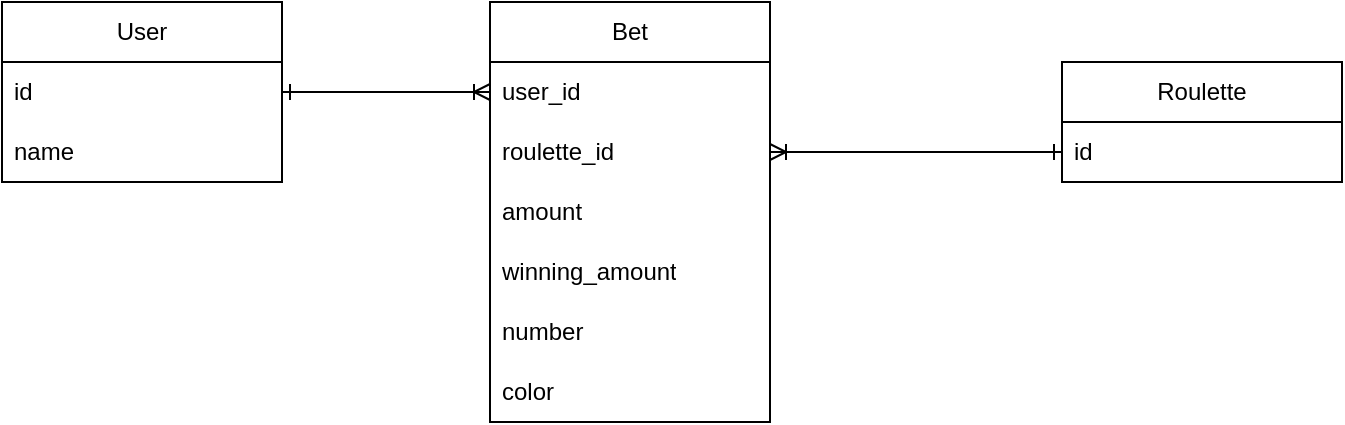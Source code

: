 <mxfile version="26.0.7">
  <diagram name="Página-1" id="Y82XVC1o22XmgwjOo2p7">
    <mxGraphModel dx="1434" dy="780" grid="1" gridSize="10" guides="1" tooltips="1" connect="1" arrows="1" fold="1" page="1" pageScale="1" pageWidth="827" pageHeight="1169" math="0" shadow="0">
      <root>
        <mxCell id="0" />
        <mxCell id="1" parent="0" />
        <mxCell id="zsR1ZtUukSWxS8lQjabt-1" value="User" style="swimlane;fontStyle=0;childLayout=stackLayout;horizontal=1;startSize=30;horizontalStack=0;resizeParent=1;resizeParentMax=0;resizeLast=0;collapsible=1;marginBottom=0;whiteSpace=wrap;html=1;" vertex="1" parent="1">
          <mxGeometry x="100" y="60" width="140" height="90" as="geometry" />
        </mxCell>
        <mxCell id="zsR1ZtUukSWxS8lQjabt-2" value="id" style="text;strokeColor=none;fillColor=none;align=left;verticalAlign=middle;spacingLeft=4;spacingRight=4;overflow=hidden;points=[[0,0.5],[1,0.5]];portConstraint=eastwest;rotatable=0;whiteSpace=wrap;html=1;" vertex="1" parent="zsR1ZtUukSWxS8lQjabt-1">
          <mxGeometry y="30" width="140" height="30" as="geometry" />
        </mxCell>
        <mxCell id="zsR1ZtUukSWxS8lQjabt-3" value="name" style="text;strokeColor=none;fillColor=none;align=left;verticalAlign=middle;spacingLeft=4;spacingRight=4;overflow=hidden;points=[[0,0.5],[1,0.5]];portConstraint=eastwest;rotatable=0;whiteSpace=wrap;html=1;" vertex="1" parent="zsR1ZtUukSWxS8lQjabt-1">
          <mxGeometry y="60" width="140" height="30" as="geometry" />
        </mxCell>
        <mxCell id="zsR1ZtUukSWxS8lQjabt-5" value="Roulette" style="swimlane;fontStyle=0;childLayout=stackLayout;horizontal=1;startSize=30;horizontalStack=0;resizeParent=1;resizeParentMax=0;resizeLast=0;collapsible=1;marginBottom=0;whiteSpace=wrap;html=1;" vertex="1" parent="1">
          <mxGeometry x="630" y="90" width="140" height="60" as="geometry" />
        </mxCell>
        <mxCell id="zsR1ZtUukSWxS8lQjabt-6" value="id" style="text;strokeColor=none;fillColor=none;align=left;verticalAlign=middle;spacingLeft=4;spacingRight=4;overflow=hidden;points=[[0,0.5],[1,0.5]];portConstraint=eastwest;rotatable=0;whiteSpace=wrap;html=1;" vertex="1" parent="zsR1ZtUukSWxS8lQjabt-5">
          <mxGeometry y="30" width="140" height="30" as="geometry" />
        </mxCell>
        <mxCell id="zsR1ZtUukSWxS8lQjabt-8" value="Bet" style="swimlane;fontStyle=0;childLayout=stackLayout;horizontal=1;startSize=30;horizontalStack=0;resizeParent=1;resizeParentMax=0;resizeLast=0;collapsible=1;marginBottom=0;whiteSpace=wrap;html=1;" vertex="1" parent="1">
          <mxGeometry x="344" y="60" width="140" height="210" as="geometry" />
        </mxCell>
        <mxCell id="zsR1ZtUukSWxS8lQjabt-9" value="user_id" style="text;strokeColor=none;fillColor=none;align=left;verticalAlign=middle;spacingLeft=4;spacingRight=4;overflow=hidden;points=[[0,0.5],[1,0.5]];portConstraint=eastwest;rotatable=0;whiteSpace=wrap;html=1;" vertex="1" parent="zsR1ZtUukSWxS8lQjabt-8">
          <mxGeometry y="30" width="140" height="30" as="geometry" />
        </mxCell>
        <mxCell id="zsR1ZtUukSWxS8lQjabt-10" value="roulette_id" style="text;strokeColor=none;fillColor=none;align=left;verticalAlign=middle;spacingLeft=4;spacingRight=4;overflow=hidden;points=[[0,0.5],[1,0.5]];portConstraint=eastwest;rotatable=0;whiteSpace=wrap;html=1;" vertex="1" parent="zsR1ZtUukSWxS8lQjabt-8">
          <mxGeometry y="60" width="140" height="30" as="geometry" />
        </mxCell>
        <mxCell id="zsR1ZtUukSWxS8lQjabt-12" value="amount" style="text;strokeColor=none;fillColor=none;align=left;verticalAlign=middle;spacingLeft=4;spacingRight=4;overflow=hidden;points=[[0,0.5],[1,0.5]];portConstraint=eastwest;rotatable=0;whiteSpace=wrap;html=1;" vertex="1" parent="zsR1ZtUukSWxS8lQjabt-8">
          <mxGeometry y="90" width="140" height="30" as="geometry" />
        </mxCell>
        <mxCell id="zsR1ZtUukSWxS8lQjabt-13" value="&lt;div&gt;&lt;span style=&quot;background-color: transparent; color: light-dark(rgb(0, 0, 0), rgb(255, 255, 255));&quot;&gt;winning_amount&lt;/span&gt;&lt;/div&gt;" style="text;strokeColor=none;fillColor=none;align=left;verticalAlign=middle;spacingLeft=4;spacingRight=4;overflow=hidden;points=[[0,0.5],[1,0.5]];portConstraint=eastwest;rotatable=0;whiteSpace=wrap;html=1;" vertex="1" parent="zsR1ZtUukSWxS8lQjabt-8">
          <mxGeometry y="120" width="140" height="30" as="geometry" />
        </mxCell>
        <mxCell id="zsR1ZtUukSWxS8lQjabt-16" value="&lt;div&gt;&lt;span style=&quot;background-color: transparent; color: light-dark(rgb(0, 0, 0), rgb(255, 255, 255));&quot;&gt;number&lt;/span&gt;&lt;/div&gt;" style="text;strokeColor=none;fillColor=none;align=left;verticalAlign=middle;spacingLeft=4;spacingRight=4;overflow=hidden;points=[[0,0.5],[1,0.5]];portConstraint=eastwest;rotatable=0;whiteSpace=wrap;html=1;" vertex="1" parent="zsR1ZtUukSWxS8lQjabt-8">
          <mxGeometry y="150" width="140" height="30" as="geometry" />
        </mxCell>
        <mxCell id="zsR1ZtUukSWxS8lQjabt-17" value="&lt;div&gt;&lt;span style=&quot;background-color: transparent; color: light-dark(rgb(0, 0, 0), rgb(255, 255, 255));&quot;&gt;color&amp;nbsp;&lt;/span&gt;&lt;/div&gt;" style="text;strokeColor=none;fillColor=none;align=left;verticalAlign=middle;spacingLeft=4;spacingRight=4;overflow=hidden;points=[[0,0.5],[1,0.5]];portConstraint=eastwest;rotatable=0;whiteSpace=wrap;html=1;" vertex="1" parent="zsR1ZtUukSWxS8lQjabt-8">
          <mxGeometry y="180" width="140" height="30" as="geometry" />
        </mxCell>
        <mxCell id="zsR1ZtUukSWxS8lQjabt-14" style="edgeStyle=orthogonalEdgeStyle;rounded=0;orthogonalLoop=1;jettySize=auto;html=1;entryX=1;entryY=0.5;entryDx=0;entryDy=0;endArrow=ERoneToMany;endFill=0;startArrow=ERone;startFill=0;" edge="1" parent="1" source="zsR1ZtUukSWxS8lQjabt-6" target="zsR1ZtUukSWxS8lQjabt-10">
          <mxGeometry relative="1" as="geometry" />
        </mxCell>
        <mxCell id="zsR1ZtUukSWxS8lQjabt-15" style="edgeStyle=orthogonalEdgeStyle;rounded=0;orthogonalLoop=1;jettySize=auto;html=1;entryX=0;entryY=0.5;entryDx=0;entryDy=0;endArrow=ERoneToMany;endFill=0;startArrow=ERone;startFill=0;" edge="1" parent="1" source="zsR1ZtUukSWxS8lQjabt-2" target="zsR1ZtUukSWxS8lQjabt-9">
          <mxGeometry relative="1" as="geometry" />
        </mxCell>
      </root>
    </mxGraphModel>
  </diagram>
</mxfile>
